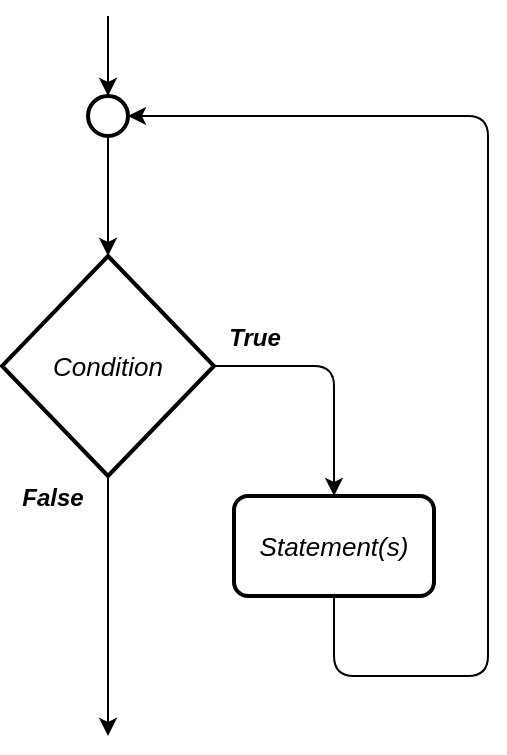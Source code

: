 <mxfile>
    <diagram id="jlSUTEHZYvyzGNXbk0e9" name="Page-1">
        <mxGraphModel dx="621" dy="589" grid="1" gridSize="10" guides="1" tooltips="1" connect="1" arrows="1" fold="1" page="1" pageScale="1" pageWidth="827" pageHeight="1169" math="0" shadow="0">
            <root>
                <mxCell id="0"/>
                <mxCell id="1" parent="0"/>
                <mxCell id="53" style="edgeStyle=none;html=1;entryX=0.5;entryY=0;entryDx=0;entryDy=0;" edge="1" parent="1" source="21" target="22">
                    <mxGeometry relative="1" as="geometry">
                        <Array as="points">
                            <mxPoint x="473" y="315"/>
                        </Array>
                    </mxGeometry>
                </mxCell>
                <mxCell id="55" style="edgeStyle=none;html=1;" edge="1" parent="1" source="21">
                    <mxGeometry relative="1" as="geometry">
                        <mxPoint x="360" y="500" as="targetPoint"/>
                    </mxGeometry>
                </mxCell>
                <mxCell id="21" value="&lt;i style=&quot;font-size: 13px&quot;&gt;&lt;br&gt;Condition&lt;br&gt;&lt;br&gt;&lt;/i&gt;" style="strokeWidth=2;html=1;shape=mxgraph.flowchart.decision;whiteSpace=wrap;fontSize=14;" parent="1" vertex="1">
                    <mxGeometry x="307" y="260" width="106" height="110" as="geometry"/>
                </mxCell>
                <mxCell id="54" style="edgeStyle=none;html=1;entryX=1;entryY=0.5;entryDx=0;entryDy=0;entryPerimeter=0;" edge="1" parent="1" source="22" target="23">
                    <mxGeometry relative="1" as="geometry">
                        <Array as="points">
                            <mxPoint x="473" y="470"/>
                            <mxPoint x="550" y="470"/>
                            <mxPoint x="550" y="190"/>
                        </Array>
                    </mxGeometry>
                </mxCell>
                <mxCell id="22" value="&lt;span style=&quot;font-size: 13px&quot;&gt;&lt;i&gt;Statement(s)&lt;/i&gt;&lt;/span&gt;" style="rounded=1;whiteSpace=wrap;html=1;absoluteArcSize=1;arcSize=14;strokeWidth=2;fontSize=14;" parent="1" vertex="1">
                    <mxGeometry x="423" y="380" width="100" height="50" as="geometry"/>
                </mxCell>
                <mxCell id="23" value="" style="strokeWidth=2;html=1;shape=mxgraph.flowchart.start_2;whiteSpace=wrap;fontSize=14;" parent="1" vertex="1">
                    <mxGeometry x="350" y="180" width="20" height="20" as="geometry"/>
                </mxCell>
                <mxCell id="29" style="edgeStyle=none;html=1;entryX=0.5;entryY=0;entryDx=0;entryDy=0;entryPerimeter=0;fontSize=14;" parent="1" target="21" edge="1">
                    <mxGeometry relative="1" as="geometry">
                        <mxPoint x="360" y="200" as="sourcePoint"/>
                    </mxGeometry>
                </mxCell>
                <mxCell id="35" value="&lt;i&gt;&lt;font style=&quot;font-size: 12px&quot;&gt;&lt;b&gt;True&lt;/b&gt;&lt;/font&gt;&lt;/i&gt;" style="text;html=1;align=center;verticalAlign=middle;resizable=0;points=[];autosize=1;strokeColor=none;fillColor=none;fontSize=13;" parent="1" vertex="1">
                    <mxGeometry x="413" y="290" width="40" height="20" as="geometry"/>
                </mxCell>
                <mxCell id="36" value="&lt;b&gt;&lt;i&gt;&lt;font style=&quot;font-size: 12px&quot;&gt;False&lt;/font&gt;&lt;/i&gt;&lt;/b&gt;" style="text;html=1;align=center;verticalAlign=middle;resizable=0;points=[];autosize=1;strokeColor=none;fillColor=none;fontSize=13;" parent="1" vertex="1">
                    <mxGeometry x="307" y="370" width="50" height="20" as="geometry"/>
                </mxCell>
                <mxCell id="57" style="edgeStyle=none;html=1;entryX=0.5;entryY=0;entryDx=0;entryDy=0;entryPerimeter=0;" edge="1" parent="1" target="23">
                    <mxGeometry relative="1" as="geometry">
                        <mxPoint x="360" y="140" as="sourcePoint"/>
                    </mxGeometry>
                </mxCell>
            </root>
        </mxGraphModel>
    </diagram>
</mxfile>